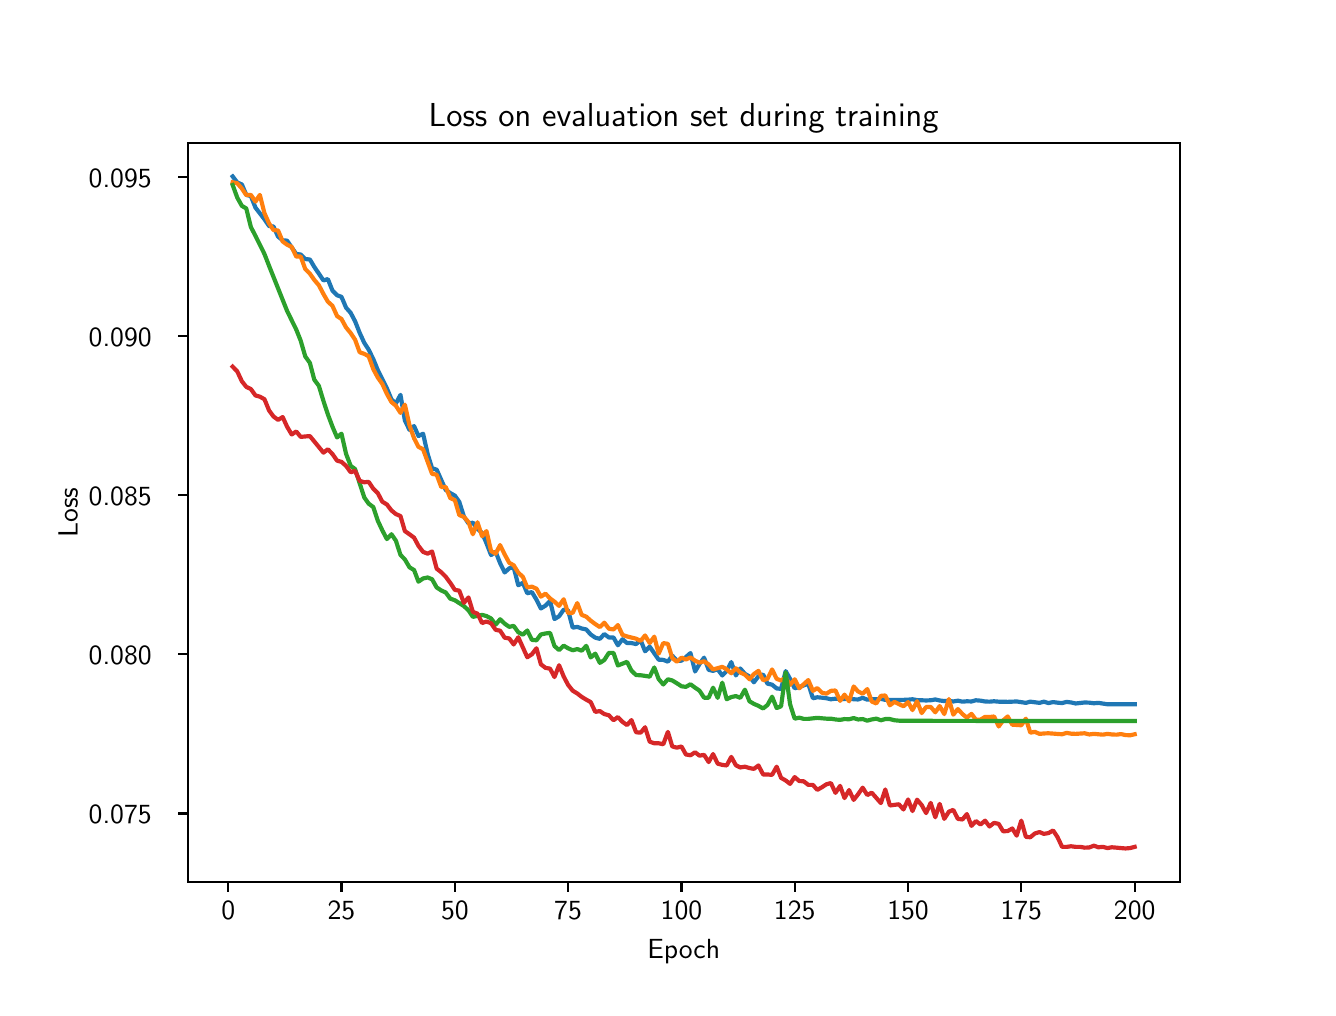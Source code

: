 \begingroup%
\makeatletter%
\begin{pgfpicture}%
\pgfpathrectangle{\pgfpointorigin}{\pgfqpoint{6.4in}{4.8in}}%
\pgfusepath{use as bounding box, clip}%
\begin{pgfscope}%
\pgfsetbuttcap%
\pgfsetmiterjoin%
\definecolor{currentfill}{rgb}{1.0,1.0,1.0}%
\pgfsetfillcolor{currentfill}%
\pgfsetlinewidth{0.0pt}%
\definecolor{currentstroke}{rgb}{1.0,1.0,1.0}%
\pgfsetstrokecolor{currentstroke}%
\pgfsetdash{}{0pt}%
\pgfpathmoveto{\pgfqpoint{0.0in}{0.0in}}%
\pgfpathlineto{\pgfqpoint{6.4in}{0.0in}}%
\pgfpathlineto{\pgfqpoint{6.4in}{4.8in}}%
\pgfpathlineto{\pgfqpoint{0.0in}{4.8in}}%
\pgfpathlineto{\pgfqpoint{0.0in}{0.0in}}%
\pgfpathclose%
\pgfusepath{fill}%
\end{pgfscope}%
\begin{pgfscope}%
\pgfsetbuttcap%
\pgfsetmiterjoin%
\definecolor{currentfill}{rgb}{1.0,1.0,1.0}%
\pgfsetfillcolor{currentfill}%
\pgfsetlinewidth{0.0pt}%
\definecolor{currentstroke}{rgb}{0.0,0.0,0.0}%
\pgfsetstrokecolor{currentstroke}%
\pgfsetstrokeopacity{0.0}%
\pgfsetdash{}{0pt}%
\pgfpathmoveto{\pgfqpoint{0.8in}{0.528in}}%
\pgfpathlineto{\pgfqpoint{5.76in}{0.528in}}%
\pgfpathlineto{\pgfqpoint{5.76in}{4.224in}}%
\pgfpathlineto{\pgfqpoint{0.8in}{4.224in}}%
\pgfpathlineto{\pgfqpoint{0.8in}{0.528in}}%
\pgfpathclose%
\pgfusepath{fill}%
\end{pgfscope}%
\begin{pgfscope}%
\pgfsetbuttcap%
\pgfsetroundjoin%
\definecolor{currentfill}{rgb}{0.0,0.0,0.0}%
\pgfsetfillcolor{currentfill}%
\pgfsetlinewidth{0.803pt}%
\definecolor{currentstroke}{rgb}{0.0,0.0,0.0}%
\pgfsetstrokecolor{currentstroke}%
\pgfsetdash{}{0pt}%
\pgfsys@defobject{currentmarker}{\pgfqpoint{0.0in}{-0.049in}}{\pgfqpoint{0.0in}{0.0in}}{%
\pgfpathmoveto{\pgfqpoint{0.0in}{0.0in}}%
\pgfpathlineto{\pgfqpoint{0.0in}{-0.049in}}%
\pgfusepath{stroke,fill}%
}%
\begin{pgfscope}%
\pgfsys@transformshift{1.003in}{0.528in}%
\pgfsys@useobject{currentmarker}{}%
\end{pgfscope}%
\end{pgfscope}%
\begin{pgfscope}%
\definecolor{textcolor}{rgb}{0.0,0.0,0.0}%
\pgfsetstrokecolor{textcolor}%
\pgfsetfillcolor{textcolor}%
\pgftext[x=1.003in,y=0.431in,,top]{\color{textcolor}{\sffamily\fontsize{10.0}{12.0}\selectfont\catcode`\^=\active\def^{\ifmmode\sp\else\^{}\fi}\catcode`\%=\active\def%{\%}0}}%
\end{pgfscope}%
\begin{pgfscope}%
\pgfsetbuttcap%
\pgfsetroundjoin%
\definecolor{currentfill}{rgb}{0.0,0.0,0.0}%
\pgfsetfillcolor{currentfill}%
\pgfsetlinewidth{0.803pt}%
\definecolor{currentstroke}{rgb}{0.0,0.0,0.0}%
\pgfsetstrokecolor{currentstroke}%
\pgfsetdash{}{0pt}%
\pgfsys@defobject{currentmarker}{\pgfqpoint{0.0in}{-0.049in}}{\pgfqpoint{0.0in}{0.0in}}{%
\pgfpathmoveto{\pgfqpoint{0.0in}{0.0in}}%
\pgfpathlineto{\pgfqpoint{0.0in}{-0.049in}}%
\pgfusepath{stroke,fill}%
}%
\begin{pgfscope}%
\pgfsys@transformshift{1.569in}{0.528in}%
\pgfsys@useobject{currentmarker}{}%
\end{pgfscope}%
\end{pgfscope}%
\begin{pgfscope}%
\definecolor{textcolor}{rgb}{0.0,0.0,0.0}%
\pgfsetstrokecolor{textcolor}%
\pgfsetfillcolor{textcolor}%
\pgftext[x=1.569in,y=0.431in,,top]{\color{textcolor}{\sffamily\fontsize{10.0}{12.0}\selectfont\catcode`\^=\active\def^{\ifmmode\sp\else\^{}\fi}\catcode`\%=\active\def%{\%}25}}%
\end{pgfscope}%
\begin{pgfscope}%
\pgfsetbuttcap%
\pgfsetroundjoin%
\definecolor{currentfill}{rgb}{0.0,0.0,0.0}%
\pgfsetfillcolor{currentfill}%
\pgfsetlinewidth{0.803pt}%
\definecolor{currentstroke}{rgb}{0.0,0.0,0.0}%
\pgfsetstrokecolor{currentstroke}%
\pgfsetdash{}{0pt}%
\pgfsys@defobject{currentmarker}{\pgfqpoint{0.0in}{-0.049in}}{\pgfqpoint{0.0in}{0.0in}}{%
\pgfpathmoveto{\pgfqpoint{0.0in}{0.0in}}%
\pgfpathlineto{\pgfqpoint{0.0in}{-0.049in}}%
\pgfusepath{stroke,fill}%
}%
\begin{pgfscope}%
\pgfsys@transformshift{2.136in}{0.528in}%
\pgfsys@useobject{currentmarker}{}%
\end{pgfscope}%
\end{pgfscope}%
\begin{pgfscope}%
\definecolor{textcolor}{rgb}{0.0,0.0,0.0}%
\pgfsetstrokecolor{textcolor}%
\pgfsetfillcolor{textcolor}%
\pgftext[x=2.136in,y=0.431in,,top]{\color{textcolor}{\sffamily\fontsize{10.0}{12.0}\selectfont\catcode`\^=\active\def^{\ifmmode\sp\else\^{}\fi}\catcode`\%=\active\def%{\%}50}}%
\end{pgfscope}%
\begin{pgfscope}%
\pgfsetbuttcap%
\pgfsetroundjoin%
\definecolor{currentfill}{rgb}{0.0,0.0,0.0}%
\pgfsetfillcolor{currentfill}%
\pgfsetlinewidth{0.803pt}%
\definecolor{currentstroke}{rgb}{0.0,0.0,0.0}%
\pgfsetstrokecolor{currentstroke}%
\pgfsetdash{}{0pt}%
\pgfsys@defobject{currentmarker}{\pgfqpoint{0.0in}{-0.049in}}{\pgfqpoint{0.0in}{0.0in}}{%
\pgfpathmoveto{\pgfqpoint{0.0in}{0.0in}}%
\pgfpathlineto{\pgfqpoint{0.0in}{-0.049in}}%
\pgfusepath{stroke,fill}%
}%
\begin{pgfscope}%
\pgfsys@transformshift{2.702in}{0.528in}%
\pgfsys@useobject{currentmarker}{}%
\end{pgfscope}%
\end{pgfscope}%
\begin{pgfscope}%
\definecolor{textcolor}{rgb}{0.0,0.0,0.0}%
\pgfsetstrokecolor{textcolor}%
\pgfsetfillcolor{textcolor}%
\pgftext[x=2.702in,y=0.431in,,top]{\color{textcolor}{\sffamily\fontsize{10.0}{12.0}\selectfont\catcode`\^=\active\def^{\ifmmode\sp\else\^{}\fi}\catcode`\%=\active\def%{\%}75}}%
\end{pgfscope}%
\begin{pgfscope}%
\pgfsetbuttcap%
\pgfsetroundjoin%
\definecolor{currentfill}{rgb}{0.0,0.0,0.0}%
\pgfsetfillcolor{currentfill}%
\pgfsetlinewidth{0.803pt}%
\definecolor{currentstroke}{rgb}{0.0,0.0,0.0}%
\pgfsetstrokecolor{currentstroke}%
\pgfsetdash{}{0pt}%
\pgfsys@defobject{currentmarker}{\pgfqpoint{0.0in}{-0.049in}}{\pgfqpoint{0.0in}{0.0in}}{%
\pgfpathmoveto{\pgfqpoint{0.0in}{0.0in}}%
\pgfpathlineto{\pgfqpoint{0.0in}{-0.049in}}%
\pgfusepath{stroke,fill}%
}%
\begin{pgfscope}%
\pgfsys@transformshift{3.269in}{0.528in}%
\pgfsys@useobject{currentmarker}{}%
\end{pgfscope}%
\end{pgfscope}%
\begin{pgfscope}%
\definecolor{textcolor}{rgb}{0.0,0.0,0.0}%
\pgfsetstrokecolor{textcolor}%
\pgfsetfillcolor{textcolor}%
\pgftext[x=3.269in,y=0.431in,,top]{\color{textcolor}{\sffamily\fontsize{10.0}{12.0}\selectfont\catcode`\^=\active\def^{\ifmmode\sp\else\^{}\fi}\catcode`\%=\active\def%{\%}100}}%
\end{pgfscope}%
\begin{pgfscope}%
\pgfsetbuttcap%
\pgfsetroundjoin%
\definecolor{currentfill}{rgb}{0.0,0.0,0.0}%
\pgfsetfillcolor{currentfill}%
\pgfsetlinewidth{0.803pt}%
\definecolor{currentstroke}{rgb}{0.0,0.0,0.0}%
\pgfsetstrokecolor{currentstroke}%
\pgfsetdash{}{0pt}%
\pgfsys@defobject{currentmarker}{\pgfqpoint{0.0in}{-0.049in}}{\pgfqpoint{0.0in}{0.0in}}{%
\pgfpathmoveto{\pgfqpoint{0.0in}{0.0in}}%
\pgfpathlineto{\pgfqpoint{0.0in}{-0.049in}}%
\pgfusepath{stroke,fill}%
}%
\begin{pgfscope}%
\pgfsys@transformshift{3.835in}{0.528in}%
\pgfsys@useobject{currentmarker}{}%
\end{pgfscope}%
\end{pgfscope}%
\begin{pgfscope}%
\definecolor{textcolor}{rgb}{0.0,0.0,0.0}%
\pgfsetstrokecolor{textcolor}%
\pgfsetfillcolor{textcolor}%
\pgftext[x=3.835in,y=0.431in,,top]{\color{textcolor}{\sffamily\fontsize{10.0}{12.0}\selectfont\catcode`\^=\active\def^{\ifmmode\sp\else\^{}\fi}\catcode`\%=\active\def%{\%}125}}%
\end{pgfscope}%
\begin{pgfscope}%
\pgfsetbuttcap%
\pgfsetroundjoin%
\definecolor{currentfill}{rgb}{0.0,0.0,0.0}%
\pgfsetfillcolor{currentfill}%
\pgfsetlinewidth{0.803pt}%
\definecolor{currentstroke}{rgb}{0.0,0.0,0.0}%
\pgfsetstrokecolor{currentstroke}%
\pgfsetdash{}{0pt}%
\pgfsys@defobject{currentmarker}{\pgfqpoint{0.0in}{-0.049in}}{\pgfqpoint{0.0in}{0.0in}}{%
\pgfpathmoveto{\pgfqpoint{0.0in}{0.0in}}%
\pgfpathlineto{\pgfqpoint{0.0in}{-0.049in}}%
\pgfusepath{stroke,fill}%
}%
\begin{pgfscope}%
\pgfsys@transformshift{4.402in}{0.528in}%
\pgfsys@useobject{currentmarker}{}%
\end{pgfscope}%
\end{pgfscope}%
\begin{pgfscope}%
\definecolor{textcolor}{rgb}{0.0,0.0,0.0}%
\pgfsetstrokecolor{textcolor}%
\pgfsetfillcolor{textcolor}%
\pgftext[x=4.402in,y=0.431in,,top]{\color{textcolor}{\sffamily\fontsize{10.0}{12.0}\selectfont\catcode`\^=\active\def^{\ifmmode\sp\else\^{}\fi}\catcode`\%=\active\def%{\%}150}}%
\end{pgfscope}%
\begin{pgfscope}%
\pgfsetbuttcap%
\pgfsetroundjoin%
\definecolor{currentfill}{rgb}{0.0,0.0,0.0}%
\pgfsetfillcolor{currentfill}%
\pgfsetlinewidth{0.803pt}%
\definecolor{currentstroke}{rgb}{0.0,0.0,0.0}%
\pgfsetstrokecolor{currentstroke}%
\pgfsetdash{}{0pt}%
\pgfsys@defobject{currentmarker}{\pgfqpoint{0.0in}{-0.049in}}{\pgfqpoint{0.0in}{0.0in}}{%
\pgfpathmoveto{\pgfqpoint{0.0in}{0.0in}}%
\pgfpathlineto{\pgfqpoint{0.0in}{-0.049in}}%
\pgfusepath{stroke,fill}%
}%
\begin{pgfscope}%
\pgfsys@transformshift{4.968in}{0.528in}%
\pgfsys@useobject{currentmarker}{}%
\end{pgfscope}%
\end{pgfscope}%
\begin{pgfscope}%
\definecolor{textcolor}{rgb}{0.0,0.0,0.0}%
\pgfsetstrokecolor{textcolor}%
\pgfsetfillcolor{textcolor}%
\pgftext[x=4.968in,y=0.431in,,top]{\color{textcolor}{\sffamily\fontsize{10.0}{12.0}\selectfont\catcode`\^=\active\def^{\ifmmode\sp\else\^{}\fi}\catcode`\%=\active\def%{\%}175}}%
\end{pgfscope}%
\begin{pgfscope}%
\pgfsetbuttcap%
\pgfsetroundjoin%
\definecolor{currentfill}{rgb}{0.0,0.0,0.0}%
\pgfsetfillcolor{currentfill}%
\pgfsetlinewidth{0.803pt}%
\definecolor{currentstroke}{rgb}{0.0,0.0,0.0}%
\pgfsetstrokecolor{currentstroke}%
\pgfsetdash{}{0pt}%
\pgfsys@defobject{currentmarker}{\pgfqpoint{0.0in}{-0.049in}}{\pgfqpoint{0.0in}{0.0in}}{%
\pgfpathmoveto{\pgfqpoint{0.0in}{0.0in}}%
\pgfpathlineto{\pgfqpoint{0.0in}{-0.049in}}%
\pgfusepath{stroke,fill}%
}%
\begin{pgfscope}%
\pgfsys@transformshift{5.535in}{0.528in}%
\pgfsys@useobject{currentmarker}{}%
\end{pgfscope}%
\end{pgfscope}%
\begin{pgfscope}%
\definecolor{textcolor}{rgb}{0.0,0.0,0.0}%
\pgfsetstrokecolor{textcolor}%
\pgfsetfillcolor{textcolor}%
\pgftext[x=5.535in,y=0.431in,,top]{\color{textcolor}{\sffamily\fontsize{10.0}{12.0}\selectfont\catcode`\^=\active\def^{\ifmmode\sp\else\^{}\fi}\catcode`\%=\active\def%{\%}200}}%
\end{pgfscope}%
\begin{pgfscope}%
\definecolor{textcolor}{rgb}{0.0,0.0,0.0}%
\pgfsetstrokecolor{textcolor}%
\pgfsetfillcolor{textcolor}%
\pgftext[x=3.28in,y=0.241in,,top]{\color{textcolor}{\sffamily\fontsize{10.0}{12.0}\selectfont\catcode`\^=\active\def^{\ifmmode\sp\else\^{}\fi}\catcode`\%=\active\def%{\%}Epoch}}%
\end{pgfscope}%
\begin{pgfscope}%
\pgfsetbuttcap%
\pgfsetroundjoin%
\definecolor{currentfill}{rgb}{0.0,0.0,0.0}%
\pgfsetfillcolor{currentfill}%
\pgfsetlinewidth{0.803pt}%
\definecolor{currentstroke}{rgb}{0.0,0.0,0.0}%
\pgfsetstrokecolor{currentstroke}%
\pgfsetdash{}{0pt}%
\pgfsys@defobject{currentmarker}{\pgfqpoint{-0.049in}{0.0in}}{\pgfqpoint{-0.0in}{0.0in}}{%
\pgfpathmoveto{\pgfqpoint{-0.0in}{0.0in}}%
\pgfpathlineto{\pgfqpoint{-0.049in}{0.0in}}%
\pgfusepath{stroke,fill}%
}%
\begin{pgfscope}%
\pgfsys@transformshift{0.8in}{0.871in}%
\pgfsys@useobject{currentmarker}{}%
\end{pgfscope}%
\end{pgfscope}%
\begin{pgfscope}%
\definecolor{textcolor}{rgb}{0.0,0.0,0.0}%
\pgfsetstrokecolor{textcolor}%
\pgfsetfillcolor{textcolor}%
\pgftext[x=0.305in, y=0.819in, left, base]{\color{textcolor}{\sffamily\fontsize{10.0}{12.0}\selectfont\catcode`\^=\active\def^{\ifmmode\sp\else\^{}\fi}\catcode`\%=\active\def%{\%}0.075}}%
\end{pgfscope}%
\begin{pgfscope}%
\pgfsetbuttcap%
\pgfsetroundjoin%
\definecolor{currentfill}{rgb}{0.0,0.0,0.0}%
\pgfsetfillcolor{currentfill}%
\pgfsetlinewidth{0.803pt}%
\definecolor{currentstroke}{rgb}{0.0,0.0,0.0}%
\pgfsetstrokecolor{currentstroke}%
\pgfsetdash{}{0pt}%
\pgfsys@defobject{currentmarker}{\pgfqpoint{-0.049in}{0.0in}}{\pgfqpoint{-0.0in}{0.0in}}{%
\pgfpathmoveto{\pgfqpoint{-0.0in}{0.0in}}%
\pgfpathlineto{\pgfqpoint{-0.049in}{0.0in}}%
\pgfusepath{stroke,fill}%
}%
\begin{pgfscope}%
\pgfsys@transformshift{0.8in}{1.667in}%
\pgfsys@useobject{currentmarker}{}%
\end{pgfscope}%
\end{pgfscope}%
\begin{pgfscope}%
\definecolor{textcolor}{rgb}{0.0,0.0,0.0}%
\pgfsetstrokecolor{textcolor}%
\pgfsetfillcolor{textcolor}%
\pgftext[x=0.305in, y=1.614in, left, base]{\color{textcolor}{\sffamily\fontsize{10.0}{12.0}\selectfont\catcode`\^=\active\def^{\ifmmode\sp\else\^{}\fi}\catcode`\%=\active\def%{\%}0.080}}%
\end{pgfscope}%
\begin{pgfscope}%
\pgfsetbuttcap%
\pgfsetroundjoin%
\definecolor{currentfill}{rgb}{0.0,0.0,0.0}%
\pgfsetfillcolor{currentfill}%
\pgfsetlinewidth{0.803pt}%
\definecolor{currentstroke}{rgb}{0.0,0.0,0.0}%
\pgfsetstrokecolor{currentstroke}%
\pgfsetdash{}{0pt}%
\pgfsys@defobject{currentmarker}{\pgfqpoint{-0.049in}{0.0in}}{\pgfqpoint{-0.0in}{0.0in}}{%
\pgfpathmoveto{\pgfqpoint{-0.0in}{0.0in}}%
\pgfpathlineto{\pgfqpoint{-0.049in}{0.0in}}%
\pgfusepath{stroke,fill}%
}%
\begin{pgfscope}%
\pgfsys@transformshift{0.8in}{2.462in}%
\pgfsys@useobject{currentmarker}{}%
\end{pgfscope}%
\end{pgfscope}%
\begin{pgfscope}%
\definecolor{textcolor}{rgb}{0.0,0.0,0.0}%
\pgfsetstrokecolor{textcolor}%
\pgfsetfillcolor{textcolor}%
\pgftext[x=0.305in, y=2.409in, left, base]{\color{textcolor}{\sffamily\fontsize{10.0}{12.0}\selectfont\catcode`\^=\active\def^{\ifmmode\sp\else\^{}\fi}\catcode`\%=\active\def%{\%}0.085}}%
\end{pgfscope}%
\begin{pgfscope}%
\pgfsetbuttcap%
\pgfsetroundjoin%
\definecolor{currentfill}{rgb}{0.0,0.0,0.0}%
\pgfsetfillcolor{currentfill}%
\pgfsetlinewidth{0.803pt}%
\definecolor{currentstroke}{rgb}{0.0,0.0,0.0}%
\pgfsetstrokecolor{currentstroke}%
\pgfsetdash{}{0pt}%
\pgfsys@defobject{currentmarker}{\pgfqpoint{-0.049in}{0.0in}}{\pgfqpoint{-0.0in}{0.0in}}{%
\pgfpathmoveto{\pgfqpoint{-0.0in}{0.0in}}%
\pgfpathlineto{\pgfqpoint{-0.049in}{0.0in}}%
\pgfusepath{stroke,fill}%
}%
\begin{pgfscope}%
\pgfsys@transformshift{0.8in}{3.257in}%
\pgfsys@useobject{currentmarker}{}%
\end{pgfscope}%
\end{pgfscope}%
\begin{pgfscope}%
\definecolor{textcolor}{rgb}{0.0,0.0,0.0}%
\pgfsetstrokecolor{textcolor}%
\pgfsetfillcolor{textcolor}%
\pgftext[x=0.305in, y=3.204in, left, base]{\color{textcolor}{\sffamily\fontsize{10.0}{12.0}\selectfont\catcode`\^=\active\def^{\ifmmode\sp\else\^{}\fi}\catcode`\%=\active\def%{\%}0.090}}%
\end{pgfscope}%
\begin{pgfscope}%
\pgfsetbuttcap%
\pgfsetroundjoin%
\definecolor{currentfill}{rgb}{0.0,0.0,0.0}%
\pgfsetfillcolor{currentfill}%
\pgfsetlinewidth{0.803pt}%
\definecolor{currentstroke}{rgb}{0.0,0.0,0.0}%
\pgfsetstrokecolor{currentstroke}%
\pgfsetdash{}{0pt}%
\pgfsys@defobject{currentmarker}{\pgfqpoint{-0.049in}{0.0in}}{\pgfqpoint{-0.0in}{0.0in}}{%
\pgfpathmoveto{\pgfqpoint{-0.0in}{0.0in}}%
\pgfpathlineto{\pgfqpoint{-0.049in}{0.0in}}%
\pgfusepath{stroke,fill}%
}%
\begin{pgfscope}%
\pgfsys@transformshift{0.8in}{4.052in}%
\pgfsys@useobject{currentmarker}{}%
\end{pgfscope}%
\end{pgfscope}%
\begin{pgfscope}%
\definecolor{textcolor}{rgb}{0.0,0.0,0.0}%
\pgfsetstrokecolor{textcolor}%
\pgfsetfillcolor{textcolor}%
\pgftext[x=0.305in, y=3.999in, left, base]{\color{textcolor}{\sffamily\fontsize{10.0}{12.0}\selectfont\catcode`\^=\active\def^{\ifmmode\sp\else\^{}\fi}\catcode`\%=\active\def%{\%}0.095}}%
\end{pgfscope}%
\begin{pgfscope}%
\definecolor{textcolor}{rgb}{0.0,0.0,0.0}%
\pgfsetstrokecolor{textcolor}%
\pgfsetfillcolor{textcolor}%
\pgftext[x=0.25in,y=2.376in,,bottom,rotate=90.0]{\color{textcolor}{\sffamily\fontsize{10.0}{12.0}\selectfont\catcode`\^=\active\def^{\ifmmode\sp\else\^{}\fi}\catcode`\%=\active\def%{\%}Loss}}%
\end{pgfscope}%
\begin{pgfscope}%
\pgfpathrectangle{\pgfqpoint{0.8in}{0.528in}}{\pgfqpoint{4.96in}{3.696in}}%
\pgfusepath{clip}%
\pgfsetrectcap%
\pgfsetroundjoin%
\pgfsetlinewidth{1.506pt}%
\definecolor{currentstroke}{rgb}{0.122,0.467,0.706}%
\pgfsetstrokecolor{currentstroke}%
\pgfsetdash{}{0pt}%
\pgfpathmoveto{\pgfqpoint{1.025in}{4.056in}}%
\pgfpathlineto{\pgfqpoint{1.048in}{4.026in}}%
\pgfpathlineto{\pgfqpoint{1.071in}{4.016in}}%
\pgfpathlineto{\pgfqpoint{1.093in}{3.964in}}%
\pgfpathlineto{\pgfqpoint{1.116in}{3.958in}}%
\pgfpathlineto{\pgfqpoint{1.139in}{3.9in}}%
\pgfpathlineto{\pgfqpoint{1.184in}{3.842in}}%
\pgfpathlineto{\pgfqpoint{1.207in}{3.808in}}%
\pgfpathlineto{\pgfqpoint{1.229in}{3.806in}}%
\pgfpathlineto{\pgfqpoint{1.252in}{3.755in}}%
\pgfpathlineto{\pgfqpoint{1.275in}{3.737in}}%
\pgfpathlineto{\pgfqpoint{1.297in}{3.735in}}%
\pgfpathlineto{\pgfqpoint{1.343in}{3.668in}}%
\pgfpathlineto{\pgfqpoint{1.365in}{3.666in}}%
\pgfpathlineto{\pgfqpoint{1.388in}{3.643in}}%
\pgfpathlineto{\pgfqpoint{1.411in}{3.641in}}%
\pgfpathlineto{\pgfqpoint{1.433in}{3.604in}}%
\pgfpathlineto{\pgfqpoint{1.479in}{3.536in}}%
\pgfpathlineto{\pgfqpoint{1.501in}{3.543in}}%
\pgfpathlineto{\pgfqpoint{1.524in}{3.485in}}%
\pgfpathlineto{\pgfqpoint{1.547in}{3.462in}}%
\pgfpathlineto{\pgfqpoint{1.569in}{3.454in}}%
\pgfpathlineto{\pgfqpoint{1.592in}{3.4in}}%
\pgfpathlineto{\pgfqpoint{1.615in}{3.374in}}%
\pgfpathlineto{\pgfqpoint{1.637in}{3.332in}}%
\pgfpathlineto{\pgfqpoint{1.66in}{3.274in}}%
\pgfpathlineto{\pgfqpoint{1.683in}{3.224in}}%
\pgfpathlineto{\pgfqpoint{1.705in}{3.19in}}%
\pgfpathlineto{\pgfqpoint{1.728in}{3.143in}}%
\pgfpathlineto{\pgfqpoint{1.751in}{3.087in}}%
\pgfpathlineto{\pgfqpoint{1.796in}{2.997in}}%
\pgfpathlineto{\pgfqpoint{1.819in}{2.941in}}%
\pgfpathlineto{\pgfqpoint{1.841in}{2.921in}}%
\pgfpathlineto{\pgfqpoint{1.864in}{2.964in}}%
\pgfpathlineto{\pgfqpoint{1.886in}{2.836in}}%
\pgfpathlineto{\pgfqpoint{1.909in}{2.789in}}%
\pgfpathlineto{\pgfqpoint{1.932in}{2.808in}}%
\pgfpathlineto{\pgfqpoint{1.954in}{2.758in}}%
\pgfpathlineto{\pgfqpoint{1.977in}{2.77in}}%
\pgfpathlineto{\pgfqpoint{2.0in}{2.668in}}%
\pgfpathlineto{\pgfqpoint{2.022in}{2.597in}}%
\pgfpathlineto{\pgfqpoint{2.045in}{2.59in}}%
\pgfpathlineto{\pgfqpoint{2.09in}{2.489in}}%
\pgfpathlineto{\pgfqpoint{2.113in}{2.473in}}%
\pgfpathlineto{\pgfqpoint{2.136in}{2.46in}}%
\pgfpathlineto{\pgfqpoint{2.158in}{2.429in}}%
\pgfpathlineto{\pgfqpoint{2.181in}{2.356in}}%
\pgfpathlineto{\pgfqpoint{2.204in}{2.321in}}%
\pgfpathlineto{\pgfqpoint{2.226in}{2.325in}}%
\pgfpathlineto{\pgfqpoint{2.249in}{2.294in}}%
\pgfpathlineto{\pgfqpoint{2.272in}{2.274in}}%
\pgfpathlineto{\pgfqpoint{2.294in}{2.222in}}%
\pgfpathlineto{\pgfqpoint{2.317in}{2.163in}}%
\pgfpathlineto{\pgfqpoint{2.34in}{2.179in}}%
\pgfpathlineto{\pgfqpoint{2.362in}{2.123in}}%
\pgfpathlineto{\pgfqpoint{2.385in}{2.076in}}%
\pgfpathlineto{\pgfqpoint{2.408in}{2.097in}}%
\pgfpathlineto{\pgfqpoint{2.43in}{2.102in}}%
\pgfpathlineto{\pgfqpoint{2.453in}{2.012in}}%
\pgfpathlineto{\pgfqpoint{2.476in}{2.024in}}%
\pgfpathlineto{\pgfqpoint{2.498in}{1.972in}}%
\pgfpathlineto{\pgfqpoint{2.521in}{1.978in}}%
\pgfpathlineto{\pgfqpoint{2.544in}{1.94in}}%
\pgfpathlineto{\pgfqpoint{2.566in}{1.896in}}%
\pgfpathlineto{\pgfqpoint{2.589in}{1.91in}}%
\pgfpathlineto{\pgfqpoint{2.612in}{1.934in}}%
\pgfpathlineto{\pgfqpoint{2.634in}{1.843in}}%
\pgfpathlineto{\pgfqpoint{2.657in}{1.857in}}%
\pgfpathlineto{\pgfqpoint{2.68in}{1.89in}}%
\pgfpathlineto{\pgfqpoint{2.702in}{1.887in}}%
\pgfpathlineto{\pgfqpoint{2.725in}{1.8in}}%
\pgfpathlineto{\pgfqpoint{2.748in}{1.804in}}%
\pgfpathlineto{\pgfqpoint{2.77in}{1.796in}}%
\pgfpathlineto{\pgfqpoint{2.793in}{1.791in}}%
\pgfpathlineto{\pgfqpoint{2.815in}{1.766in}}%
\pgfpathlineto{\pgfqpoint{2.838in}{1.75in}}%
\pgfpathlineto{\pgfqpoint{2.861in}{1.744in}}%
\pgfpathlineto{\pgfqpoint{2.883in}{1.768in}}%
\pgfpathlineto{\pgfqpoint{2.906in}{1.751in}}%
\pgfpathlineto{\pgfqpoint{2.929in}{1.751in}}%
\pgfpathlineto{\pgfqpoint{2.951in}{1.712in}}%
\pgfpathlineto{\pgfqpoint{2.974in}{1.742in}}%
\pgfpathlineto{\pgfqpoint{2.997in}{1.723in}}%
\pgfpathlineto{\pgfqpoint{3.019in}{1.723in}}%
\pgfpathlineto{\pgfqpoint{3.042in}{1.718in}}%
\pgfpathlineto{\pgfqpoint{3.065in}{1.737in}}%
\pgfpathlineto{\pgfqpoint{3.087in}{1.682in}}%
\pgfpathlineto{\pgfqpoint{3.11in}{1.705in}}%
\pgfpathlineto{\pgfqpoint{3.155in}{1.64in}}%
\pgfpathlineto{\pgfqpoint{3.178in}{1.639in}}%
\pgfpathlineto{\pgfqpoint{3.201in}{1.63in}}%
\pgfpathlineto{\pgfqpoint{3.223in}{1.66in}}%
\pgfpathlineto{\pgfqpoint{3.246in}{1.635in}}%
\pgfpathlineto{\pgfqpoint{3.269in}{1.635in}}%
\pgfpathlineto{\pgfqpoint{3.291in}{1.653in}}%
\pgfpathlineto{\pgfqpoint{3.314in}{1.673in}}%
\pgfpathlineto{\pgfqpoint{3.337in}{1.581in}}%
\pgfpathlineto{\pgfqpoint{3.359in}{1.618in}}%
\pgfpathlineto{\pgfqpoint{3.382in}{1.65in}}%
\pgfpathlineto{\pgfqpoint{3.405in}{1.589in}}%
\pgfpathlineto{\pgfqpoint{3.427in}{1.584in}}%
\pgfpathlineto{\pgfqpoint{3.45in}{1.592in}}%
\pgfpathlineto{\pgfqpoint{3.473in}{1.561in}}%
\pgfpathlineto{\pgfqpoint{3.495in}{1.583in}}%
\pgfpathlineto{\pgfqpoint{3.518in}{1.628in}}%
\pgfpathlineto{\pgfqpoint{3.541in}{1.561in}}%
\pgfpathlineto{\pgfqpoint{3.563in}{1.596in}}%
\pgfpathlineto{\pgfqpoint{3.586in}{1.569in}}%
\pgfpathlineto{\pgfqpoint{3.609in}{1.556in}}%
\pgfpathlineto{\pgfqpoint{3.631in}{1.527in}}%
\pgfpathlineto{\pgfqpoint{3.654in}{1.557in}}%
\pgfpathlineto{\pgfqpoint{3.677in}{1.566in}}%
\pgfpathlineto{\pgfqpoint{3.699in}{1.52in}}%
\pgfpathlineto{\pgfqpoint{3.722in}{1.515in}}%
\pgfpathlineto{\pgfqpoint{3.745in}{1.496in}}%
\pgfpathlineto{\pgfqpoint{3.767in}{1.494in}}%
\pgfpathlineto{\pgfqpoint{3.79in}{1.583in}}%
\pgfpathlineto{\pgfqpoint{3.812in}{1.544in}}%
\pgfpathlineto{\pgfqpoint{3.835in}{1.497in}}%
\pgfpathlineto{\pgfqpoint{3.858in}{1.503in}}%
\pgfpathlineto{\pgfqpoint{3.903in}{1.52in}}%
\pgfpathlineto{\pgfqpoint{3.926in}{1.447in}}%
\pgfpathlineto{\pgfqpoint{3.948in}{1.452in}}%
\pgfpathlineto{\pgfqpoint{3.971in}{1.45in}}%
\pgfpathlineto{\pgfqpoint{3.994in}{1.447in}}%
\pgfpathlineto{\pgfqpoint{4.016in}{1.442in}}%
\pgfpathlineto{\pgfqpoint{4.039in}{1.445in}}%
\pgfpathlineto{\pgfqpoint{4.062in}{1.443in}}%
\pgfpathlineto{\pgfqpoint{4.084in}{1.443in}}%
\pgfpathlineto{\pgfqpoint{4.107in}{1.447in}}%
\pgfpathlineto{\pgfqpoint{4.13in}{1.442in}}%
\pgfpathlineto{\pgfqpoint{4.152in}{1.441in}}%
\pgfpathlineto{\pgfqpoint{4.175in}{1.449in}}%
\pgfpathlineto{\pgfqpoint{4.198in}{1.44in}}%
\pgfpathlineto{\pgfqpoint{4.22in}{1.443in}}%
\pgfpathlineto{\pgfqpoint{4.243in}{1.442in}}%
\pgfpathlineto{\pgfqpoint{4.266in}{1.444in}}%
\pgfpathlineto{\pgfqpoint{4.288in}{1.439in}}%
\pgfpathlineto{\pgfqpoint{4.311in}{1.439in}}%
\pgfpathlineto{\pgfqpoint{4.356in}{1.438in}}%
\pgfpathlineto{\pgfqpoint{4.402in}{1.44in}}%
\pgfpathlineto{\pgfqpoint{4.424in}{1.442in}}%
\pgfpathlineto{\pgfqpoint{4.447in}{1.438in}}%
\pgfpathlineto{\pgfqpoint{4.492in}{1.436in}}%
\pgfpathlineto{\pgfqpoint{4.515in}{1.437in}}%
\pgfpathlineto{\pgfqpoint{4.538in}{1.441in}}%
\pgfpathlineto{\pgfqpoint{4.56in}{1.436in}}%
\pgfpathlineto{\pgfqpoint{4.583in}{1.433in}}%
\pgfpathlineto{\pgfqpoint{4.606in}{1.434in}}%
\pgfpathlineto{\pgfqpoint{4.628in}{1.431in}}%
\pgfpathlineto{\pgfqpoint{4.651in}{1.435in}}%
\pgfpathlineto{\pgfqpoint{4.674in}{1.43in}}%
\pgfpathlineto{\pgfqpoint{4.696in}{1.432in}}%
\pgfpathlineto{\pgfqpoint{4.719in}{1.431in}}%
\pgfpathlineto{\pgfqpoint{4.741in}{1.437in}}%
\pgfpathlineto{\pgfqpoint{4.764in}{1.435in}}%
\pgfpathlineto{\pgfqpoint{4.787in}{1.431in}}%
\pgfpathlineto{\pgfqpoint{4.809in}{1.43in}}%
\pgfpathlineto{\pgfqpoint{4.832in}{1.432in}}%
\pgfpathlineto{\pgfqpoint{4.855in}{1.43in}}%
\pgfpathlineto{\pgfqpoint{4.877in}{1.43in}}%
\pgfpathlineto{\pgfqpoint{4.9in}{1.429in}}%
\pgfpathlineto{\pgfqpoint{4.945in}{1.431in}}%
\pgfpathlineto{\pgfqpoint{4.991in}{1.424in}}%
\pgfpathlineto{\pgfqpoint{5.013in}{1.43in}}%
\pgfpathlineto{\pgfqpoint{5.059in}{1.424in}}%
\pgfpathlineto{\pgfqpoint{5.081in}{1.43in}}%
\pgfpathlineto{\pgfqpoint{5.104in}{1.423in}}%
\pgfpathlineto{\pgfqpoint{5.127in}{1.428in}}%
\pgfpathlineto{\pgfqpoint{5.149in}{1.425in}}%
\pgfpathlineto{\pgfqpoint{5.172in}{1.423in}}%
\pgfpathlineto{\pgfqpoint{5.195in}{1.429in}}%
\pgfpathlineto{\pgfqpoint{5.217in}{1.426in}}%
\pgfpathlineto{\pgfqpoint{5.24in}{1.421in}}%
\pgfpathlineto{\pgfqpoint{5.285in}{1.426in}}%
\pgfpathlineto{\pgfqpoint{5.308in}{1.425in}}%
\pgfpathlineto{\pgfqpoint{5.331in}{1.422in}}%
\pgfpathlineto{\pgfqpoint{5.353in}{1.424in}}%
\pgfpathlineto{\pgfqpoint{5.399in}{1.417in}}%
\pgfpathlineto{\pgfqpoint{5.535in}{1.417in}}%
\pgfpathlineto{\pgfqpoint{5.535in}{1.417in}}%
\pgfusepath{stroke}%
\end{pgfscope}%
\begin{pgfscope}%
\pgfpathrectangle{\pgfqpoint{0.8in}{0.528in}}{\pgfqpoint{4.96in}{3.696in}}%
\pgfusepath{clip}%
\pgfsetrectcap%
\pgfsetroundjoin%
\pgfsetlinewidth{1.506pt}%
\definecolor{currentstroke}{rgb}{1.0,0.498,0.055}%
\pgfsetstrokecolor{currentstroke}%
\pgfsetdash{}{0pt}%
\pgfpathmoveto{\pgfqpoint{1.025in}{4.027in}}%
\pgfpathlineto{\pgfqpoint{1.048in}{4.022in}}%
\pgfpathlineto{\pgfqpoint{1.071in}{3.996in}}%
\pgfpathlineto{\pgfqpoint{1.093in}{3.963in}}%
\pgfpathlineto{\pgfqpoint{1.116in}{3.964in}}%
\pgfpathlineto{\pgfqpoint{1.139in}{3.93in}}%
\pgfpathlineto{\pgfqpoint{1.161in}{3.964in}}%
\pgfpathlineto{\pgfqpoint{1.184in}{3.872in}}%
\pgfpathlineto{\pgfqpoint{1.207in}{3.821in}}%
\pgfpathlineto{\pgfqpoint{1.229in}{3.788in}}%
\pgfpathlineto{\pgfqpoint{1.252in}{3.786in}}%
\pgfpathlineto{\pgfqpoint{1.275in}{3.731in}}%
\pgfpathlineto{\pgfqpoint{1.297in}{3.715in}}%
\pgfpathlineto{\pgfqpoint{1.32in}{3.704in}}%
\pgfpathlineto{\pgfqpoint{1.343in}{3.655in}}%
\pgfpathlineto{\pgfqpoint{1.365in}{3.656in}}%
\pgfpathlineto{\pgfqpoint{1.388in}{3.593in}}%
\pgfpathlineto{\pgfqpoint{1.411in}{3.57in}}%
\pgfpathlineto{\pgfqpoint{1.433in}{3.539in}}%
\pgfpathlineto{\pgfqpoint{1.456in}{3.512in}}%
\pgfpathlineto{\pgfqpoint{1.479in}{3.468in}}%
\pgfpathlineto{\pgfqpoint{1.501in}{3.43in}}%
\pgfpathlineto{\pgfqpoint{1.524in}{3.409in}}%
\pgfpathlineto{\pgfqpoint{1.547in}{3.358in}}%
\pgfpathlineto{\pgfqpoint{1.569in}{3.343in}}%
\pgfpathlineto{\pgfqpoint{1.592in}{3.301in}}%
\pgfpathlineto{\pgfqpoint{1.615in}{3.273in}}%
\pgfpathlineto{\pgfqpoint{1.637in}{3.24in}}%
\pgfpathlineto{\pgfqpoint{1.66in}{3.177in}}%
\pgfpathlineto{\pgfqpoint{1.683in}{3.169in}}%
\pgfpathlineto{\pgfqpoint{1.705in}{3.157in}}%
\pgfpathlineto{\pgfqpoint{1.728in}{3.093in}}%
\pgfpathlineto{\pgfqpoint{1.751in}{3.05in}}%
\pgfpathlineto{\pgfqpoint{1.773in}{3.019in}}%
\pgfpathlineto{\pgfqpoint{1.796in}{2.969in}}%
\pgfpathlineto{\pgfqpoint{1.819in}{2.928in}}%
\pgfpathlineto{\pgfqpoint{1.841in}{2.91in}}%
\pgfpathlineto{\pgfqpoint{1.864in}{2.874in}}%
\pgfpathlineto{\pgfqpoint{1.886in}{2.915in}}%
\pgfpathlineto{\pgfqpoint{1.909in}{2.812in}}%
\pgfpathlineto{\pgfqpoint{1.932in}{2.747in}}%
\pgfpathlineto{\pgfqpoint{1.954in}{2.704in}}%
\pgfpathlineto{\pgfqpoint{1.977in}{2.692in}}%
\pgfpathlineto{\pgfqpoint{2.0in}{2.629in}}%
\pgfpathlineto{\pgfqpoint{2.022in}{2.569in}}%
\pgfpathlineto{\pgfqpoint{2.045in}{2.565in}}%
\pgfpathlineto{\pgfqpoint{2.068in}{2.503in}}%
\pgfpathlineto{\pgfqpoint{2.09in}{2.504in}}%
\pgfpathlineto{\pgfqpoint{2.113in}{2.448in}}%
\pgfpathlineto{\pgfqpoint{2.136in}{2.438in}}%
\pgfpathlineto{\pgfqpoint{2.158in}{2.363in}}%
\pgfpathlineto{\pgfqpoint{2.181in}{2.354in}}%
\pgfpathlineto{\pgfqpoint{2.204in}{2.328in}}%
\pgfpathlineto{\pgfqpoint{2.226in}{2.267in}}%
\pgfpathlineto{\pgfqpoint{2.249in}{2.327in}}%
\pgfpathlineto{\pgfqpoint{2.272in}{2.257in}}%
\pgfpathlineto{\pgfqpoint{2.294in}{2.283in}}%
\pgfpathlineto{\pgfqpoint{2.317in}{2.183in}}%
\pgfpathlineto{\pgfqpoint{2.34in}{2.17in}}%
\pgfpathlineto{\pgfqpoint{2.362in}{2.213in}}%
\pgfpathlineto{\pgfqpoint{2.385in}{2.166in}}%
\pgfpathlineto{\pgfqpoint{2.408in}{2.124in}}%
\pgfpathlineto{\pgfqpoint{2.43in}{2.112in}}%
\pgfpathlineto{\pgfqpoint{2.453in}{2.075in}}%
\pgfpathlineto{\pgfqpoint{2.476in}{2.054in}}%
\pgfpathlineto{\pgfqpoint{2.498in}{2.001in}}%
\pgfpathlineto{\pgfqpoint{2.521in}{2.005in}}%
\pgfpathlineto{\pgfqpoint{2.544in}{1.995in}}%
\pgfpathlineto{\pgfqpoint{2.566in}{1.955in}}%
\pgfpathlineto{\pgfqpoint{2.589in}{1.97in}}%
\pgfpathlineto{\pgfqpoint{2.612in}{1.946in}}%
\pgfpathlineto{\pgfqpoint{2.634in}{1.93in}}%
\pgfpathlineto{\pgfqpoint{2.657in}{1.909in}}%
\pgfpathlineto{\pgfqpoint{2.68in}{1.942in}}%
\pgfpathlineto{\pgfqpoint{2.702in}{1.873in}}%
\pgfpathlineto{\pgfqpoint{2.725in}{1.874in}}%
\pgfpathlineto{\pgfqpoint{2.748in}{1.923in}}%
\pgfpathlineto{\pgfqpoint{2.77in}{1.864in}}%
\pgfpathlineto{\pgfqpoint{2.793in}{1.855in}}%
\pgfpathlineto{\pgfqpoint{2.815in}{1.835in}}%
\pgfpathlineto{\pgfqpoint{2.838in}{1.818in}}%
\pgfpathlineto{\pgfqpoint{2.861in}{1.803in}}%
\pgfpathlineto{\pgfqpoint{2.883in}{1.825in}}%
\pgfpathlineto{\pgfqpoint{2.906in}{1.795in}}%
\pgfpathlineto{\pgfqpoint{2.929in}{1.791in}}%
\pgfpathlineto{\pgfqpoint{2.951in}{1.813in}}%
\pgfpathlineto{\pgfqpoint{2.974in}{1.764in}}%
\pgfpathlineto{\pgfqpoint{2.997in}{1.756in}}%
\pgfpathlineto{\pgfqpoint{3.042in}{1.745in}}%
\pgfpathlineto{\pgfqpoint{3.065in}{1.734in}}%
\pgfpathlineto{\pgfqpoint{3.087in}{1.761in}}%
\pgfpathlineto{\pgfqpoint{3.11in}{1.723in}}%
\pgfpathlineto{\pgfqpoint{3.133in}{1.755in}}%
\pgfpathlineto{\pgfqpoint{3.155in}{1.67in}}%
\pgfpathlineto{\pgfqpoint{3.178in}{1.723in}}%
\pgfpathlineto{\pgfqpoint{3.201in}{1.719in}}%
\pgfpathlineto{\pgfqpoint{3.223in}{1.648in}}%
\pgfpathlineto{\pgfqpoint{3.246in}{1.63in}}%
\pgfpathlineto{\pgfqpoint{3.269in}{1.65in}}%
\pgfpathlineto{\pgfqpoint{3.291in}{1.641in}}%
\pgfpathlineto{\pgfqpoint{3.314in}{1.651in}}%
\pgfpathlineto{\pgfqpoint{3.337in}{1.635in}}%
\pgfpathlineto{\pgfqpoint{3.359in}{1.625in}}%
\pgfpathlineto{\pgfqpoint{3.382in}{1.632in}}%
\pgfpathlineto{\pgfqpoint{3.405in}{1.616in}}%
\pgfpathlineto{\pgfqpoint{3.427in}{1.591in}}%
\pgfpathlineto{\pgfqpoint{3.473in}{1.604in}}%
\pgfpathlineto{\pgfqpoint{3.495in}{1.592in}}%
\pgfpathlineto{\pgfqpoint{3.518in}{1.572in}}%
\pgfpathlineto{\pgfqpoint{3.541in}{1.597in}}%
\pgfpathlineto{\pgfqpoint{3.563in}{1.576in}}%
\pgfpathlineto{\pgfqpoint{3.586in}{1.565in}}%
\pgfpathlineto{\pgfqpoint{3.609in}{1.542in}}%
\pgfpathlineto{\pgfqpoint{3.631in}{1.568in}}%
\pgfpathlineto{\pgfqpoint{3.654in}{1.584in}}%
\pgfpathlineto{\pgfqpoint{3.677in}{1.537in}}%
\pgfpathlineto{\pgfqpoint{3.699in}{1.544in}}%
\pgfpathlineto{\pgfqpoint{3.722in}{1.591in}}%
\pgfpathlineto{\pgfqpoint{3.745in}{1.544in}}%
\pgfpathlineto{\pgfqpoint{3.767in}{1.536in}}%
\pgfpathlineto{\pgfqpoint{3.79in}{1.55in}}%
\pgfpathlineto{\pgfqpoint{3.812in}{1.514in}}%
\pgfpathlineto{\pgfqpoint{3.835in}{1.542in}}%
\pgfpathlineto{\pgfqpoint{3.858in}{1.497in}}%
\pgfpathlineto{\pgfqpoint{3.903in}{1.538in}}%
\pgfpathlineto{\pgfqpoint{3.926in}{1.484in}}%
\pgfpathlineto{\pgfqpoint{3.948in}{1.498in}}%
\pgfpathlineto{\pgfqpoint{3.971in}{1.475in}}%
\pgfpathlineto{\pgfqpoint{3.994in}{1.47in}}%
\pgfpathlineto{\pgfqpoint{4.016in}{1.484in}}%
\pgfpathlineto{\pgfqpoint{4.039in}{1.486in}}%
\pgfpathlineto{\pgfqpoint{4.062in}{1.434in}}%
\pgfpathlineto{\pgfqpoint{4.084in}{1.465in}}%
\pgfpathlineto{\pgfqpoint{4.107in}{1.432in}}%
\pgfpathlineto{\pgfqpoint{4.13in}{1.506in}}%
\pgfpathlineto{\pgfqpoint{4.152in}{1.481in}}%
\pgfpathlineto{\pgfqpoint{4.175in}{1.47in}}%
\pgfpathlineto{\pgfqpoint{4.198in}{1.493in}}%
\pgfpathlineto{\pgfqpoint{4.22in}{1.431in}}%
\pgfpathlineto{\pgfqpoint{4.243in}{1.421in}}%
\pgfpathlineto{\pgfqpoint{4.266in}{1.459in}}%
\pgfpathlineto{\pgfqpoint{4.288in}{1.461in}}%
\pgfpathlineto{\pgfqpoint{4.311in}{1.412in}}%
\pgfpathlineto{\pgfqpoint{4.334in}{1.429in}}%
\pgfpathlineto{\pgfqpoint{4.379in}{1.407in}}%
\pgfpathlineto{\pgfqpoint{4.402in}{1.428in}}%
\pgfpathlineto{\pgfqpoint{4.424in}{1.388in}}%
\pgfpathlineto{\pgfqpoint{4.447in}{1.432in}}%
\pgfpathlineto{\pgfqpoint{4.47in}{1.373in}}%
\pgfpathlineto{\pgfqpoint{4.492in}{1.403in}}%
\pgfpathlineto{\pgfqpoint{4.515in}{1.404in}}%
\pgfpathlineto{\pgfqpoint{4.538in}{1.377in}}%
\pgfpathlineto{\pgfqpoint{4.56in}{1.408in}}%
\pgfpathlineto{\pgfqpoint{4.583in}{1.368in}}%
\pgfpathlineto{\pgfqpoint{4.606in}{1.443in}}%
\pgfpathlineto{\pgfqpoint{4.628in}{1.365in}}%
\pgfpathlineto{\pgfqpoint{4.651in}{1.393in}}%
\pgfpathlineto{\pgfqpoint{4.674in}{1.368in}}%
\pgfpathlineto{\pgfqpoint{4.696in}{1.35in}}%
\pgfpathlineto{\pgfqpoint{4.719in}{1.369in}}%
\pgfpathlineto{\pgfqpoint{4.741in}{1.34in}}%
\pgfpathlineto{\pgfqpoint{4.764in}{1.34in}}%
\pgfpathlineto{\pgfqpoint{4.787in}{1.354in}}%
\pgfpathlineto{\pgfqpoint{4.809in}{1.353in}}%
\pgfpathlineto{\pgfqpoint{4.832in}{1.356in}}%
\pgfpathlineto{\pgfqpoint{4.855in}{1.306in}}%
\pgfpathlineto{\pgfqpoint{4.877in}{1.336in}}%
\pgfpathlineto{\pgfqpoint{4.9in}{1.356in}}%
\pgfpathlineto{\pgfqpoint{4.923in}{1.315in}}%
\pgfpathlineto{\pgfqpoint{4.968in}{1.312in}}%
\pgfpathlineto{\pgfqpoint{4.991in}{1.345in}}%
\pgfpathlineto{\pgfqpoint{5.013in}{1.275in}}%
\pgfpathlineto{\pgfqpoint{5.036in}{1.279in}}%
\pgfpathlineto{\pgfqpoint{5.059in}{1.269in}}%
\pgfpathlineto{\pgfqpoint{5.081in}{1.271in}}%
\pgfpathlineto{\pgfqpoint{5.104in}{1.272in}}%
\pgfpathlineto{\pgfqpoint{5.172in}{1.267in}}%
\pgfpathlineto{\pgfqpoint{5.195in}{1.274in}}%
\pgfpathlineto{\pgfqpoint{5.217in}{1.27in}}%
\pgfpathlineto{\pgfqpoint{5.24in}{1.269in}}%
\pgfpathlineto{\pgfqpoint{5.285in}{1.272in}}%
\pgfpathlineto{\pgfqpoint{5.308in}{1.266in}}%
\pgfpathlineto{\pgfqpoint{5.331in}{1.269in}}%
\pgfpathlineto{\pgfqpoint{5.376in}{1.265in}}%
\pgfpathlineto{\pgfqpoint{5.399in}{1.269in}}%
\pgfpathlineto{\pgfqpoint{5.421in}{1.266in}}%
\pgfpathlineto{\pgfqpoint{5.444in}{1.265in}}%
\pgfpathlineto{\pgfqpoint{5.467in}{1.268in}}%
\pgfpathlineto{\pgfqpoint{5.489in}{1.263in}}%
\pgfpathlineto{\pgfqpoint{5.512in}{1.262in}}%
\pgfpathlineto{\pgfqpoint{5.535in}{1.267in}}%
\pgfpathlineto{\pgfqpoint{5.535in}{1.267in}}%
\pgfusepath{stroke}%
\end{pgfscope}%
\begin{pgfscope}%
\pgfpathrectangle{\pgfqpoint{0.8in}{0.528in}}{\pgfqpoint{4.96in}{3.696in}}%
\pgfusepath{clip}%
\pgfsetrectcap%
\pgfsetroundjoin%
\pgfsetlinewidth{1.506pt}%
\definecolor{currentstroke}{rgb}{0.173,0.627,0.173}%
\pgfsetstrokecolor{currentstroke}%
\pgfsetdash{}{0pt}%
\pgfpathmoveto{\pgfqpoint{1.025in}{4.013in}}%
\pgfpathlineto{\pgfqpoint{1.048in}{3.95in}}%
\pgfpathlineto{\pgfqpoint{1.071in}{3.909in}}%
\pgfpathlineto{\pgfqpoint{1.093in}{3.896in}}%
\pgfpathlineto{\pgfqpoint{1.116in}{3.803in}}%
\pgfpathlineto{\pgfqpoint{1.139in}{3.759in}}%
\pgfpathlineto{\pgfqpoint{1.184in}{3.668in}}%
\pgfpathlineto{\pgfqpoint{1.207in}{3.609in}}%
\pgfpathlineto{\pgfqpoint{1.297in}{3.384in}}%
\pgfpathlineto{\pgfqpoint{1.343in}{3.29in}}%
\pgfpathlineto{\pgfqpoint{1.365in}{3.235in}}%
\pgfpathlineto{\pgfqpoint{1.388in}{3.156in}}%
\pgfpathlineto{\pgfqpoint{1.411in}{3.124in}}%
\pgfpathlineto{\pgfqpoint{1.433in}{3.04in}}%
\pgfpathlineto{\pgfqpoint{1.456in}{3.009in}}%
\pgfpathlineto{\pgfqpoint{1.479in}{2.933in}}%
\pgfpathlineto{\pgfqpoint{1.501in}{2.866in}}%
\pgfpathlineto{\pgfqpoint{1.524in}{2.805in}}%
\pgfpathlineto{\pgfqpoint{1.547in}{2.751in}}%
\pgfpathlineto{\pgfqpoint{1.569in}{2.77in}}%
\pgfpathlineto{\pgfqpoint{1.592in}{2.669in}}%
\pgfpathlineto{\pgfqpoint{1.615in}{2.609in}}%
\pgfpathlineto{\pgfqpoint{1.637in}{2.593in}}%
\pgfpathlineto{\pgfqpoint{1.683in}{2.451in}}%
\pgfpathlineto{\pgfqpoint{1.705in}{2.42in}}%
\pgfpathlineto{\pgfqpoint{1.728in}{2.403in}}%
\pgfpathlineto{\pgfqpoint{1.751in}{2.334in}}%
\pgfpathlineto{\pgfqpoint{1.773in}{2.287in}}%
\pgfpathlineto{\pgfqpoint{1.796in}{2.243in}}%
\pgfpathlineto{\pgfqpoint{1.819in}{2.267in}}%
\pgfpathlineto{\pgfqpoint{1.841in}{2.235in}}%
\pgfpathlineto{\pgfqpoint{1.864in}{2.164in}}%
\pgfpathlineto{\pgfqpoint{1.886in}{2.141in}}%
\pgfpathlineto{\pgfqpoint{1.909in}{2.102in}}%
\pgfpathlineto{\pgfqpoint{1.932in}{2.088in}}%
\pgfpathlineto{\pgfqpoint{1.954in}{2.03in}}%
\pgfpathlineto{\pgfqpoint{1.977in}{2.046in}}%
\pgfpathlineto{\pgfqpoint{2.0in}{2.051in}}%
\pgfpathlineto{\pgfqpoint{2.022in}{2.042in}}%
\pgfpathlineto{\pgfqpoint{2.045in}{2.001in}}%
\pgfpathlineto{\pgfqpoint{2.068in}{1.986in}}%
\pgfpathlineto{\pgfqpoint{2.09in}{1.976in}}%
\pgfpathlineto{\pgfqpoint{2.113in}{1.945in}}%
\pgfpathlineto{\pgfqpoint{2.136in}{1.937in}}%
\pgfpathlineto{\pgfqpoint{2.181in}{1.908in}}%
\pgfpathlineto{\pgfqpoint{2.204in}{1.887in}}%
\pgfpathlineto{\pgfqpoint{2.226in}{1.854in}}%
\pgfpathlineto{\pgfqpoint{2.272in}{1.864in}}%
\pgfpathlineto{\pgfqpoint{2.294in}{1.858in}}%
\pgfpathlineto{\pgfqpoint{2.317in}{1.846in}}%
\pgfpathlineto{\pgfqpoint{2.34in}{1.815in}}%
\pgfpathlineto{\pgfqpoint{2.362in}{1.842in}}%
\pgfpathlineto{\pgfqpoint{2.385in}{1.82in}}%
\pgfpathlineto{\pgfqpoint{2.408in}{1.804in}}%
\pgfpathlineto{\pgfqpoint{2.43in}{1.809in}}%
\pgfpathlineto{\pgfqpoint{2.453in}{1.777in}}%
\pgfpathlineto{\pgfqpoint{2.476in}{1.765in}}%
\pgfpathlineto{\pgfqpoint{2.498in}{1.786in}}%
\pgfpathlineto{\pgfqpoint{2.521in}{1.739in}}%
\pgfpathlineto{\pgfqpoint{2.544in}{1.737in}}%
\pgfpathlineto{\pgfqpoint{2.566in}{1.766in}}%
\pgfpathlineto{\pgfqpoint{2.589in}{1.771in}}%
\pgfpathlineto{\pgfqpoint{2.612in}{1.774in}}%
\pgfpathlineto{\pgfqpoint{2.634in}{1.708in}}%
\pgfpathlineto{\pgfqpoint{2.657in}{1.688in}}%
\pgfpathlineto{\pgfqpoint{2.68in}{1.71in}}%
\pgfpathlineto{\pgfqpoint{2.702in}{1.697in}}%
\pgfpathlineto{\pgfqpoint{2.725in}{1.687in}}%
\pgfpathlineto{\pgfqpoint{2.748in}{1.693in}}%
\pgfpathlineto{\pgfqpoint{2.77in}{1.685in}}%
\pgfpathlineto{\pgfqpoint{2.793in}{1.709in}}%
\pgfpathlineto{\pgfqpoint{2.815in}{1.651in}}%
\pgfpathlineto{\pgfqpoint{2.838in}{1.67in}}%
\pgfpathlineto{\pgfqpoint{2.861in}{1.624in}}%
\pgfpathlineto{\pgfqpoint{2.883in}{1.638in}}%
\pgfpathlineto{\pgfqpoint{2.906in}{1.674in}}%
\pgfpathlineto{\pgfqpoint{2.929in}{1.674in}}%
\pgfpathlineto{\pgfqpoint{2.951in}{1.611in}}%
\pgfpathlineto{\pgfqpoint{2.997in}{1.629in}}%
\pgfpathlineto{\pgfqpoint{3.019in}{1.585in}}%
\pgfpathlineto{\pgfqpoint{3.042in}{1.563in}}%
\pgfpathlineto{\pgfqpoint{3.065in}{1.562in}}%
\pgfpathlineto{\pgfqpoint{3.087in}{1.559in}}%
\pgfpathlineto{\pgfqpoint{3.11in}{1.555in}}%
\pgfpathlineto{\pgfqpoint{3.133in}{1.601in}}%
\pgfpathlineto{\pgfqpoint{3.155in}{1.543in}}%
\pgfpathlineto{\pgfqpoint{3.178in}{1.516in}}%
\pgfpathlineto{\pgfqpoint{3.201in}{1.542in}}%
\pgfpathlineto{\pgfqpoint{3.223in}{1.536in}}%
\pgfpathlineto{\pgfqpoint{3.246in}{1.522in}}%
\pgfpathlineto{\pgfqpoint{3.269in}{1.507in}}%
\pgfpathlineto{\pgfqpoint{3.291in}{1.504in}}%
\pgfpathlineto{\pgfqpoint{3.314in}{1.517in}}%
\pgfpathlineto{\pgfqpoint{3.337in}{1.5in}}%
\pgfpathlineto{\pgfqpoint{3.359in}{1.485in}}%
\pgfpathlineto{\pgfqpoint{3.382in}{1.45in}}%
\pgfpathlineto{\pgfqpoint{3.405in}{1.45in}}%
\pgfpathlineto{\pgfqpoint{3.427in}{1.5in}}%
\pgfpathlineto{\pgfqpoint{3.45in}{1.449in}}%
\pgfpathlineto{\pgfqpoint{3.473in}{1.525in}}%
\pgfpathlineto{\pgfqpoint{3.495in}{1.442in}}%
\pgfpathlineto{\pgfqpoint{3.518in}{1.453in}}%
\pgfpathlineto{\pgfqpoint{3.541in}{1.458in}}%
\pgfpathlineto{\pgfqpoint{3.563in}{1.449in}}%
\pgfpathlineto{\pgfqpoint{3.586in}{1.49in}}%
\pgfpathlineto{\pgfqpoint{3.609in}{1.432in}}%
\pgfpathlineto{\pgfqpoint{3.631in}{1.419in}}%
\pgfpathlineto{\pgfqpoint{3.654in}{1.409in}}%
\pgfpathlineto{\pgfqpoint{3.677in}{1.396in}}%
\pgfpathlineto{\pgfqpoint{3.699in}{1.413in}}%
\pgfpathlineto{\pgfqpoint{3.722in}{1.455in}}%
\pgfpathlineto{\pgfqpoint{3.745in}{1.398in}}%
\pgfpathlineto{\pgfqpoint{3.767in}{1.407in}}%
\pgfpathlineto{\pgfqpoint{3.79in}{1.577in}}%
\pgfpathlineto{\pgfqpoint{3.812in}{1.417in}}%
\pgfpathlineto{\pgfqpoint{3.835in}{1.345in}}%
\pgfpathlineto{\pgfqpoint{3.858in}{1.35in}}%
\pgfpathlineto{\pgfqpoint{3.88in}{1.344in}}%
\pgfpathlineto{\pgfqpoint{3.903in}{1.344in}}%
\pgfpathlineto{\pgfqpoint{3.948in}{1.349in}}%
\pgfpathlineto{\pgfqpoint{3.994in}{1.345in}}%
\pgfpathlineto{\pgfqpoint{4.016in}{1.345in}}%
\pgfpathlineto{\pgfqpoint{4.039in}{1.341in}}%
\pgfpathlineto{\pgfqpoint{4.062in}{1.339in}}%
\pgfpathlineto{\pgfqpoint{4.084in}{1.343in}}%
\pgfpathlineto{\pgfqpoint{4.107in}{1.342in}}%
\pgfpathlineto{\pgfqpoint{4.13in}{1.348in}}%
\pgfpathlineto{\pgfqpoint{4.152in}{1.341in}}%
\pgfpathlineto{\pgfqpoint{4.175in}{1.343in}}%
\pgfpathlineto{\pgfqpoint{4.198in}{1.335in}}%
\pgfpathlineto{\pgfqpoint{4.22in}{1.341in}}%
\pgfpathlineto{\pgfqpoint{4.243in}{1.345in}}%
\pgfpathlineto{\pgfqpoint{4.266in}{1.337in}}%
\pgfpathlineto{\pgfqpoint{4.288in}{1.343in}}%
\pgfpathlineto{\pgfqpoint{4.311in}{1.343in}}%
\pgfpathlineto{\pgfqpoint{4.334in}{1.337in}}%
\pgfpathlineto{\pgfqpoint{4.356in}{1.335in}}%
\pgfpathlineto{\pgfqpoint{4.56in}{1.334in}}%
\pgfpathlineto{\pgfqpoint{4.628in}{1.334in}}%
\pgfpathlineto{\pgfqpoint{5.104in}{1.333in}}%
\pgfpathlineto{\pgfqpoint{5.172in}{1.333in}}%
\pgfpathlineto{\pgfqpoint{5.512in}{1.333in}}%
\pgfpathlineto{\pgfqpoint{5.535in}{1.333in}}%
\pgfpathlineto{\pgfqpoint{5.535in}{1.333in}}%
\pgfusepath{stroke}%
\end{pgfscope}%
\begin{pgfscope}%
\pgfpathrectangle{\pgfqpoint{0.8in}{0.528in}}{\pgfqpoint{4.96in}{3.696in}}%
\pgfusepath{clip}%
\pgfsetrectcap%
\pgfsetroundjoin%
\pgfsetlinewidth{1.506pt}%
\definecolor{currentstroke}{rgb}{0.839,0.153,0.157}%
\pgfsetstrokecolor{currentstroke}%
\pgfsetdash{}{0pt}%
\pgfpathmoveto{\pgfqpoint{1.025in}{3.105in}}%
\pgfpathlineto{\pgfqpoint{1.048in}{3.081in}}%
\pgfpathlineto{\pgfqpoint{1.071in}{3.032in}}%
\pgfpathlineto{\pgfqpoint{1.093in}{3.004in}}%
\pgfpathlineto{\pgfqpoint{1.116in}{2.993in}}%
\pgfpathlineto{\pgfqpoint{1.139in}{2.961in}}%
\pgfpathlineto{\pgfqpoint{1.161in}{2.955in}}%
\pgfpathlineto{\pgfqpoint{1.184in}{2.942in}}%
\pgfpathlineto{\pgfqpoint{1.207in}{2.886in}}%
\pgfpathlineto{\pgfqpoint{1.229in}{2.856in}}%
\pgfpathlineto{\pgfqpoint{1.252in}{2.839in}}%
\pgfpathlineto{\pgfqpoint{1.275in}{2.853in}}%
\pgfpathlineto{\pgfqpoint{1.297in}{2.805in}}%
\pgfpathlineto{\pgfqpoint{1.32in}{2.766in}}%
\pgfpathlineto{\pgfqpoint{1.343in}{2.781in}}%
\pgfpathlineto{\pgfqpoint{1.365in}{2.754in}}%
\pgfpathlineto{\pgfqpoint{1.411in}{2.758in}}%
\pgfpathlineto{\pgfqpoint{1.479in}{2.675in}}%
\pgfpathlineto{\pgfqpoint{1.501in}{2.692in}}%
\pgfpathlineto{\pgfqpoint{1.524in}{2.668in}}%
\pgfpathlineto{\pgfqpoint{1.547in}{2.635in}}%
\pgfpathlineto{\pgfqpoint{1.569in}{2.629in}}%
\pgfpathlineto{\pgfqpoint{1.592in}{2.609in}}%
\pgfpathlineto{\pgfqpoint{1.615in}{2.577in}}%
\pgfpathlineto{\pgfqpoint{1.637in}{2.584in}}%
\pgfpathlineto{\pgfqpoint{1.66in}{2.534in}}%
\pgfpathlineto{\pgfqpoint{1.683in}{2.527in}}%
\pgfpathlineto{\pgfqpoint{1.705in}{2.529in}}%
\pgfpathlineto{\pgfqpoint{1.728in}{2.495in}}%
\pgfpathlineto{\pgfqpoint{1.751in}{2.472in}}%
\pgfpathlineto{\pgfqpoint{1.773in}{2.43in}}%
\pgfpathlineto{\pgfqpoint{1.796in}{2.416in}}%
\pgfpathlineto{\pgfqpoint{1.819in}{2.386in}}%
\pgfpathlineto{\pgfqpoint{1.841in}{2.368in}}%
\pgfpathlineto{\pgfqpoint{1.864in}{2.358in}}%
\pgfpathlineto{\pgfqpoint{1.886in}{2.283in}}%
\pgfpathlineto{\pgfqpoint{1.909in}{2.267in}}%
\pgfpathlineto{\pgfqpoint{1.932in}{2.25in}}%
\pgfpathlineto{\pgfqpoint{1.954in}{2.209in}}%
\pgfpathlineto{\pgfqpoint{1.977in}{2.179in}}%
\pgfpathlineto{\pgfqpoint{2.0in}{2.17in}}%
\pgfpathlineto{\pgfqpoint{2.022in}{2.181in}}%
\pgfpathlineto{\pgfqpoint{2.045in}{2.095in}}%
\pgfpathlineto{\pgfqpoint{2.068in}{2.077in}}%
\pgfpathlineto{\pgfqpoint{2.09in}{2.055in}}%
\pgfpathlineto{\pgfqpoint{2.113in}{2.024in}}%
\pgfpathlineto{\pgfqpoint{2.136in}{1.989in}}%
\pgfpathlineto{\pgfqpoint{2.158in}{1.985in}}%
\pgfpathlineto{\pgfqpoint{2.181in}{1.924in}}%
\pgfpathlineto{\pgfqpoint{2.204in}{1.951in}}%
\pgfpathlineto{\pgfqpoint{2.226in}{1.879in}}%
\pgfpathlineto{\pgfqpoint{2.249in}{1.87in}}%
\pgfpathlineto{\pgfqpoint{2.272in}{1.823in}}%
\pgfpathlineto{\pgfqpoint{2.294in}{1.831in}}%
\pgfpathlineto{\pgfqpoint{2.317in}{1.822in}}%
\pgfpathlineto{\pgfqpoint{2.34in}{1.789in}}%
\pgfpathlineto{\pgfqpoint{2.362in}{1.785in}}%
\pgfpathlineto{\pgfqpoint{2.385in}{1.75in}}%
\pgfpathlineto{\pgfqpoint{2.408in}{1.746in}}%
\pgfpathlineto{\pgfqpoint{2.43in}{1.716in}}%
\pgfpathlineto{\pgfqpoint{2.453in}{1.752in}}%
\pgfpathlineto{\pgfqpoint{2.498in}{1.652in}}%
\pgfpathlineto{\pgfqpoint{2.521in}{1.667in}}%
\pgfpathlineto{\pgfqpoint{2.544in}{1.697in}}%
\pgfpathlineto{\pgfqpoint{2.566in}{1.617in}}%
\pgfpathlineto{\pgfqpoint{2.589in}{1.599in}}%
\pgfpathlineto{\pgfqpoint{2.612in}{1.595in}}%
\pgfpathlineto{\pgfqpoint{2.634in}{1.553in}}%
\pgfpathlineto{\pgfqpoint{2.657in}{1.612in}}%
\pgfpathlineto{\pgfqpoint{2.68in}{1.556in}}%
\pgfpathlineto{\pgfqpoint{2.702in}{1.514in}}%
\pgfpathlineto{\pgfqpoint{2.725in}{1.485in}}%
\pgfpathlineto{\pgfqpoint{2.748in}{1.471in}}%
\pgfpathlineto{\pgfqpoint{2.77in}{1.454in}}%
\pgfpathlineto{\pgfqpoint{2.793in}{1.44in}}%
\pgfpathlineto{\pgfqpoint{2.815in}{1.428in}}%
\pgfpathlineto{\pgfqpoint{2.838in}{1.379in}}%
\pgfpathlineto{\pgfqpoint{2.861in}{1.383in}}%
\pgfpathlineto{\pgfqpoint{2.883in}{1.368in}}%
\pgfpathlineto{\pgfqpoint{2.906in}{1.362in}}%
\pgfpathlineto{\pgfqpoint{2.929in}{1.337in}}%
\pgfpathlineto{\pgfqpoint{2.951in}{1.353in}}%
\pgfpathlineto{\pgfqpoint{2.974in}{1.329in}}%
\pgfpathlineto{\pgfqpoint{2.997in}{1.313in}}%
\pgfpathlineto{\pgfqpoint{3.019in}{1.338in}}%
\pgfpathlineto{\pgfqpoint{3.042in}{1.277in}}%
\pgfpathlineto{\pgfqpoint{3.065in}{1.275in}}%
\pgfpathlineto{\pgfqpoint{3.087in}{1.302in}}%
\pgfpathlineto{\pgfqpoint{3.11in}{1.23in}}%
\pgfpathlineto{\pgfqpoint{3.133in}{1.222in}}%
\pgfpathlineto{\pgfqpoint{3.155in}{1.222in}}%
\pgfpathlineto{\pgfqpoint{3.178in}{1.217in}}%
\pgfpathlineto{\pgfqpoint{3.201in}{1.279in}}%
\pgfpathlineto{\pgfqpoint{3.223in}{1.206in}}%
\pgfpathlineto{\pgfqpoint{3.246in}{1.2in}}%
\pgfpathlineto{\pgfqpoint{3.269in}{1.206in}}%
\pgfpathlineto{\pgfqpoint{3.291in}{1.166in}}%
\pgfpathlineto{\pgfqpoint{3.314in}{1.162in}}%
\pgfpathlineto{\pgfqpoint{3.337in}{1.177in}}%
\pgfpathlineto{\pgfqpoint{3.359in}{1.16in}}%
\pgfpathlineto{\pgfqpoint{3.382in}{1.164in}}%
\pgfpathlineto{\pgfqpoint{3.405in}{1.128in}}%
\pgfpathlineto{\pgfqpoint{3.427in}{1.168in}}%
\pgfpathlineto{\pgfqpoint{3.45in}{1.12in}}%
\pgfpathlineto{\pgfqpoint{3.473in}{1.114in}}%
\pgfpathlineto{\pgfqpoint{3.495in}{1.111in}}%
\pgfpathlineto{\pgfqpoint{3.518in}{1.154in}}%
\pgfpathlineto{\pgfqpoint{3.541in}{1.112in}}%
\pgfpathlineto{\pgfqpoint{3.563in}{1.101in}}%
\pgfpathlineto{\pgfqpoint{3.586in}{1.105in}}%
\pgfpathlineto{\pgfqpoint{3.609in}{1.098in}}%
\pgfpathlineto{\pgfqpoint{3.631in}{1.094in}}%
\pgfpathlineto{\pgfqpoint{3.654in}{1.111in}}%
\pgfpathlineto{\pgfqpoint{3.677in}{1.066in}}%
\pgfpathlineto{\pgfqpoint{3.699in}{1.066in}}%
\pgfpathlineto{\pgfqpoint{3.722in}{1.064in}}%
\pgfpathlineto{\pgfqpoint{3.745in}{1.105in}}%
\pgfpathlineto{\pgfqpoint{3.767in}{1.049in}}%
\pgfpathlineto{\pgfqpoint{3.79in}{1.036in}}%
\pgfpathlineto{\pgfqpoint{3.812in}{1.019in}}%
\pgfpathlineto{\pgfqpoint{3.835in}{1.053in}}%
\pgfpathlineto{\pgfqpoint{3.858in}{1.033in}}%
\pgfpathlineto{\pgfqpoint{3.88in}{1.032in}}%
\pgfpathlineto{\pgfqpoint{3.903in}{1.014in}}%
\pgfpathlineto{\pgfqpoint{3.926in}{1.014in}}%
\pgfpathlineto{\pgfqpoint{3.948in}{0.989in}}%
\pgfpathlineto{\pgfqpoint{3.971in}{1.002in}}%
\pgfpathlineto{\pgfqpoint{3.994in}{1.017in}}%
\pgfpathlineto{\pgfqpoint{4.016in}{1.023in}}%
\pgfpathlineto{\pgfqpoint{4.039in}{0.974in}}%
\pgfpathlineto{\pgfqpoint{4.062in}{1.009in}}%
\pgfpathlineto{\pgfqpoint{4.084in}{0.948in}}%
\pgfpathlineto{\pgfqpoint{4.107in}{0.988in}}%
\pgfpathlineto{\pgfqpoint{4.13in}{0.939in}}%
\pgfpathlineto{\pgfqpoint{4.152in}{0.967in}}%
\pgfpathlineto{\pgfqpoint{4.175in}{1.0in}}%
\pgfpathlineto{\pgfqpoint{4.198in}{0.963in}}%
\pgfpathlineto{\pgfqpoint{4.22in}{0.975in}}%
\pgfpathlineto{\pgfqpoint{4.266in}{0.923in}}%
\pgfpathlineto{\pgfqpoint{4.288in}{0.991in}}%
\pgfpathlineto{\pgfqpoint{4.311in}{0.911in}}%
\pgfpathlineto{\pgfqpoint{4.356in}{0.917in}}%
\pgfpathlineto{\pgfqpoint{4.379in}{0.891in}}%
\pgfpathlineto{\pgfqpoint{4.402in}{0.941in}}%
\pgfpathlineto{\pgfqpoint{4.424in}{0.883in}}%
\pgfpathlineto{\pgfqpoint{4.447in}{0.94in}}%
\pgfpathlineto{\pgfqpoint{4.47in}{0.913in}}%
\pgfpathlineto{\pgfqpoint{4.492in}{0.873in}}%
\pgfpathlineto{\pgfqpoint{4.515in}{0.924in}}%
\pgfpathlineto{\pgfqpoint{4.538in}{0.852in}}%
\pgfpathlineto{\pgfqpoint{4.56in}{0.919in}}%
\pgfpathlineto{\pgfqpoint{4.583in}{0.844in}}%
\pgfpathlineto{\pgfqpoint{4.606in}{0.88in}}%
\pgfpathlineto{\pgfqpoint{4.628in}{0.889in}}%
\pgfpathlineto{\pgfqpoint{4.651in}{0.844in}}%
\pgfpathlineto{\pgfqpoint{4.674in}{0.841in}}%
\pgfpathlineto{\pgfqpoint{4.696in}{0.868in}}%
\pgfpathlineto{\pgfqpoint{4.719in}{0.809in}}%
\pgfpathlineto{\pgfqpoint{4.741in}{0.833in}}%
\pgfpathlineto{\pgfqpoint{4.764in}{0.816in}}%
\pgfpathlineto{\pgfqpoint{4.787in}{0.835in}}%
\pgfpathlineto{\pgfqpoint{4.809in}{0.806in}}%
\pgfpathlineto{\pgfqpoint{4.832in}{0.824in}}%
\pgfpathlineto{\pgfqpoint{4.855in}{0.819in}}%
\pgfpathlineto{\pgfqpoint{4.877in}{0.782in}}%
\pgfpathlineto{\pgfqpoint{4.9in}{0.783in}}%
\pgfpathlineto{\pgfqpoint{4.923in}{0.796in}}%
\pgfpathlineto{\pgfqpoint{4.945in}{0.76in}}%
\pgfpathlineto{\pgfqpoint{4.968in}{0.835in}}%
\pgfpathlineto{\pgfqpoint{4.991in}{0.754in}}%
\pgfpathlineto{\pgfqpoint{5.013in}{0.752in}}%
\pgfpathlineto{\pgfqpoint{5.036in}{0.771in}}%
\pgfpathlineto{\pgfqpoint{5.059in}{0.778in}}%
\pgfpathlineto{\pgfqpoint{5.081in}{0.769in}}%
\pgfpathlineto{\pgfqpoint{5.104in}{0.773in}}%
\pgfpathlineto{\pgfqpoint{5.127in}{0.786in}}%
\pgfpathlineto{\pgfqpoint{5.149in}{0.753in}}%
\pgfpathlineto{\pgfqpoint{5.172in}{0.704in}}%
\pgfpathlineto{\pgfqpoint{5.195in}{0.704in}}%
\pgfpathlineto{\pgfqpoint{5.217in}{0.707in}}%
\pgfpathlineto{\pgfqpoint{5.24in}{0.704in}}%
\pgfpathlineto{\pgfqpoint{5.263in}{0.704in}}%
\pgfpathlineto{\pgfqpoint{5.285in}{0.7in}}%
\pgfpathlineto{\pgfqpoint{5.308in}{0.701in}}%
\pgfpathlineto{\pgfqpoint{5.331in}{0.71in}}%
\pgfpathlineto{\pgfqpoint{5.353in}{0.702in}}%
\pgfpathlineto{\pgfqpoint{5.376in}{0.704in}}%
\pgfpathlineto{\pgfqpoint{5.399in}{0.698in}}%
\pgfpathlineto{\pgfqpoint{5.421in}{0.702in}}%
\pgfpathlineto{\pgfqpoint{5.489in}{0.696in}}%
\pgfpathlineto{\pgfqpoint{5.512in}{0.698in}}%
\pgfpathlineto{\pgfqpoint{5.535in}{0.704in}}%
\pgfpathlineto{\pgfqpoint{5.535in}{0.704in}}%
\pgfusepath{stroke}%
\end{pgfscope}%
\begin{pgfscope}%
\pgfsetrectcap%
\pgfsetmiterjoin%
\pgfsetlinewidth{0.803pt}%
\definecolor{currentstroke}{rgb}{0.0,0.0,0.0}%
\pgfsetstrokecolor{currentstroke}%
\pgfsetdash{}{0pt}%
\pgfpathmoveto{\pgfqpoint{0.8in}{0.528in}}%
\pgfpathlineto{\pgfqpoint{0.8in}{4.224in}}%
\pgfusepath{stroke}%
\end{pgfscope}%
\begin{pgfscope}%
\pgfsetrectcap%
\pgfsetmiterjoin%
\pgfsetlinewidth{0.803pt}%
\definecolor{currentstroke}{rgb}{0.0,0.0,0.0}%
\pgfsetstrokecolor{currentstroke}%
\pgfsetdash{}{0pt}%
\pgfpathmoveto{\pgfqpoint{5.76in}{0.528in}}%
\pgfpathlineto{\pgfqpoint{5.76in}{4.224in}}%
\pgfusepath{stroke}%
\end{pgfscope}%
\begin{pgfscope}%
\pgfsetrectcap%
\pgfsetmiterjoin%
\pgfsetlinewidth{0.803pt}%
\definecolor{currentstroke}{rgb}{0.0,0.0,0.0}%
\pgfsetstrokecolor{currentstroke}%
\pgfsetdash{}{0pt}%
\pgfpathmoveto{\pgfqpoint{0.8in}{0.528in}}%
\pgfpathlineto{\pgfqpoint{5.76in}{0.528in}}%
\pgfusepath{stroke}%
\end{pgfscope}%
\begin{pgfscope}%
\pgfsetrectcap%
\pgfsetmiterjoin%
\pgfsetlinewidth{0.803pt}%
\definecolor{currentstroke}{rgb}{0.0,0.0,0.0}%
\pgfsetstrokecolor{currentstroke}%
\pgfsetdash{}{0pt}%
\pgfpathmoveto{\pgfqpoint{0.8in}{4.224in}}%
\pgfpathlineto{\pgfqpoint{5.76in}{4.224in}}%
\pgfusepath{stroke}%
\end{pgfscope}%
\begin{pgfscope}%
\definecolor{textcolor}{rgb}{0.0,0.0,0.0}%
\pgfsetstrokecolor{textcolor}%
\pgfsetfillcolor{textcolor}%
\pgftext[x=3.28in,y=4.307in,,base]{\color{textcolor}{\sffamily\fontsize{12.0}{14.4}\selectfont\catcode`\^=\active\def^{\ifmmode\sp\else\^{}\fi}\catcode`\%=\active\def%{\%}Loss on evaluation set during training}}%
\end{pgfscope}%
\end{pgfpicture}%
\makeatother%
\endgroup%
